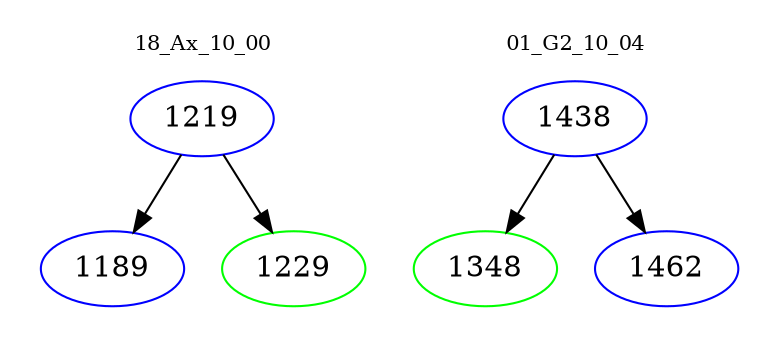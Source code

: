 digraph{
subgraph cluster_0 {
color = white
label = "18_Ax_10_00";
fontsize=10;
T0_1219 [label="1219", color="blue"]
T0_1219 -> T0_1189 [color="black"]
T0_1189 [label="1189", color="blue"]
T0_1219 -> T0_1229 [color="black"]
T0_1229 [label="1229", color="green"]
}
subgraph cluster_1 {
color = white
label = "01_G2_10_04";
fontsize=10;
T1_1438 [label="1438", color="blue"]
T1_1438 -> T1_1348 [color="black"]
T1_1348 [label="1348", color="green"]
T1_1438 -> T1_1462 [color="black"]
T1_1462 [label="1462", color="blue"]
}
}
